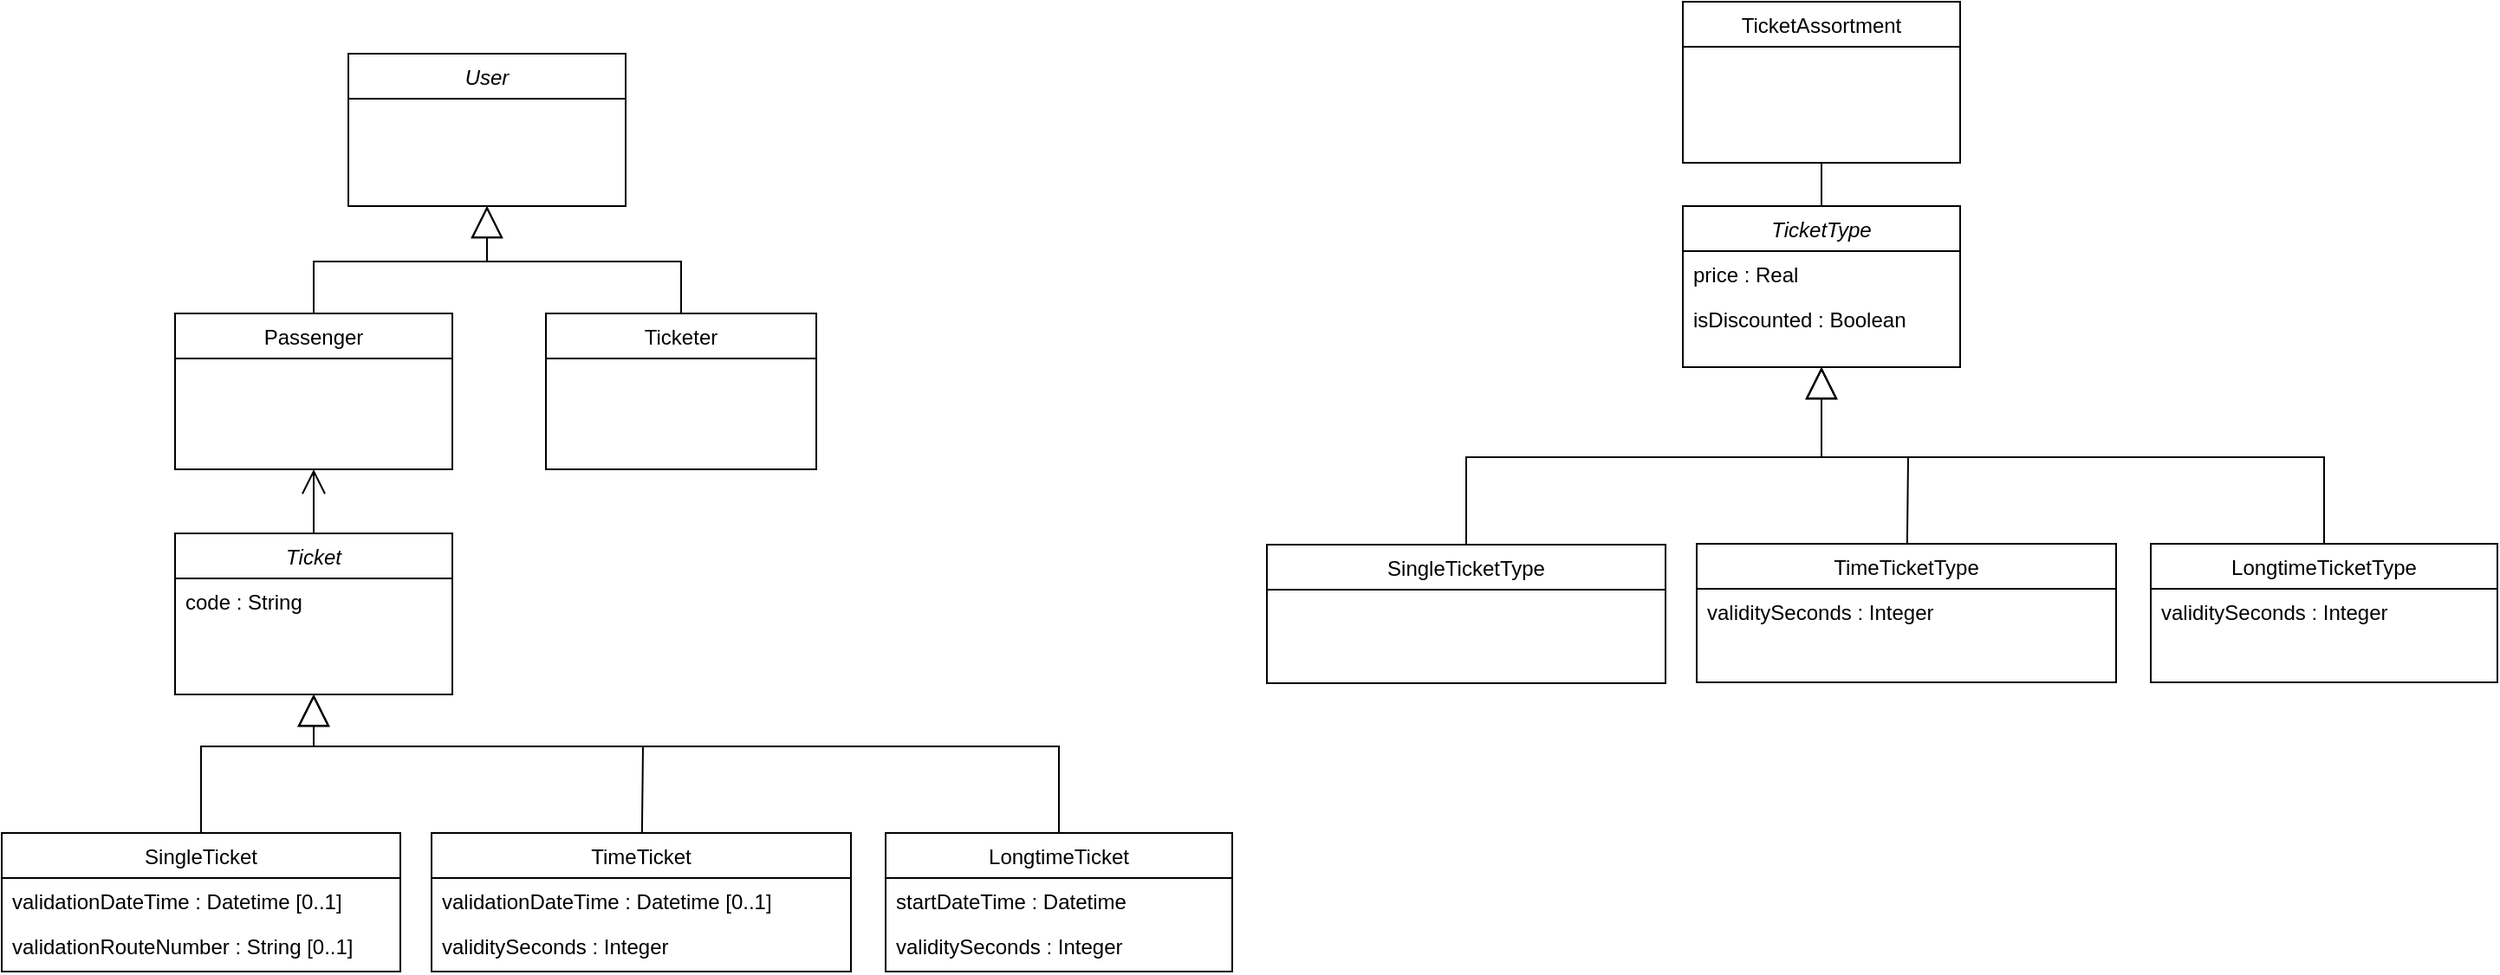 <mxfile version="17.5.0" type="device"><diagram id="C5RBs43oDa-KdzZeNtuy" name="Page-1"><mxGraphModel dx="1038" dy="467" grid="1" gridSize="10" guides="1" tooltips="1" connect="1" arrows="1" fold="1" page="1" pageScale="1" pageWidth="827" pageHeight="1169" math="0" shadow="0"><root><mxCell id="WIyWlLk6GJQsqaUBKTNV-0"/><mxCell id="WIyWlLk6GJQsqaUBKTNV-1" parent="WIyWlLk6GJQsqaUBKTNV-0"/><mxCell id="zkfFHV4jXpPFQw0GAbJ--0" value="User" style="swimlane;fontStyle=2;align=center;verticalAlign=top;childLayout=stackLayout;horizontal=1;startSize=26;horizontalStack=0;resizeParent=1;resizeLast=0;collapsible=1;marginBottom=0;rounded=0;shadow=0;strokeWidth=1;" parent="WIyWlLk6GJQsqaUBKTNV-1" vertex="1"><mxGeometry x="230" y="80" width="160" height="88" as="geometry"><mxRectangle x="220" y="120" width="160" height="26" as="alternateBounds"/></mxGeometry></mxCell><mxCell id="xQBtm-Lb5Cso-yGDWpRQ-1" value="Passenger" style="swimlane;fontStyle=0;align=center;verticalAlign=top;childLayout=stackLayout;horizontal=1;startSize=26;horizontalStack=0;resizeParent=1;resizeLast=0;collapsible=1;marginBottom=0;rounded=0;shadow=0;strokeWidth=1;" parent="WIyWlLk6GJQsqaUBKTNV-1" vertex="1"><mxGeometry x="130" y="230" width="160" height="90" as="geometry"><mxRectangle x="220" y="120" width="160" height="26" as="alternateBounds"/></mxGeometry></mxCell><mxCell id="xQBtm-Lb5Cso-yGDWpRQ-2" value="Ticketer" style="swimlane;fontStyle=0;align=center;verticalAlign=top;childLayout=stackLayout;horizontal=1;startSize=26;horizontalStack=0;resizeParent=1;resizeLast=0;collapsible=1;marginBottom=0;rounded=0;shadow=0;strokeWidth=1;" parent="WIyWlLk6GJQsqaUBKTNV-1" vertex="1"><mxGeometry x="344" y="230" width="156" height="90" as="geometry"><mxRectangle x="220" y="120" width="160" height="26" as="alternateBounds"/></mxGeometry></mxCell><mxCell id="xQBtm-Lb5Cso-yGDWpRQ-5" value="" style="endArrow=block;endSize=16;endFill=0;html=1;rounded=0;exitX=0.5;exitY=0;exitDx=0;exitDy=0;entryX=0.5;entryY=1;entryDx=0;entryDy=0;" parent="WIyWlLk6GJQsqaUBKTNV-1" source="xQBtm-Lb5Cso-yGDWpRQ-1" target="zkfFHV4jXpPFQw0GAbJ--0" edge="1"><mxGeometry width="160" relative="1" as="geometry"><mxPoint x="460" y="210" as="sourcePoint"/><mxPoint x="620" y="210" as="targetPoint"/><Array as="points"><mxPoint x="210" y="200"/><mxPoint x="310" y="200"/></Array></mxGeometry></mxCell><mxCell id="xQBtm-Lb5Cso-yGDWpRQ-10" value="" style="endArrow=block;endSize=16;endFill=0;html=1;rounded=0;exitX=0.5;exitY=0;exitDx=0;exitDy=0;entryX=0.5;entryY=1;entryDx=0;entryDy=0;" parent="WIyWlLk6GJQsqaUBKTNV-1" source="xQBtm-Lb5Cso-yGDWpRQ-2" target="zkfFHV4jXpPFQw0GAbJ--0" edge="1"><mxGeometry width="160" relative="1" as="geometry"><mxPoint x="390" y="168" as="sourcePoint"/><mxPoint x="550" y="168" as="targetPoint"/><Array as="points"><mxPoint x="422" y="200"/><mxPoint x="310" y="200"/></Array></mxGeometry></mxCell><mxCell id="xQBtm-Lb5Cso-yGDWpRQ-11" value="Ticket" style="swimlane;fontStyle=2;align=center;verticalAlign=top;childLayout=stackLayout;horizontal=1;startSize=26;horizontalStack=0;resizeParent=1;resizeLast=0;collapsible=1;marginBottom=0;rounded=0;shadow=0;strokeWidth=1;" parent="WIyWlLk6GJQsqaUBKTNV-1" vertex="1"><mxGeometry x="130" y="357" width="160" height="93" as="geometry"><mxRectangle x="220" y="120" width="160" height="26" as="alternateBounds"/></mxGeometry></mxCell><mxCell id="_PrLtMuuJ_5dsyGJUEp8-25" value="code : String" style="text;strokeColor=none;fillColor=none;align=left;verticalAlign=top;spacingLeft=4;spacingRight=4;overflow=hidden;rotatable=0;points=[[0,0.5],[1,0.5]];portConstraint=eastwest;" vertex="1" parent="xQBtm-Lb5Cso-yGDWpRQ-11"><mxGeometry y="26" width="160" height="26" as="geometry"/></mxCell><mxCell id="xQBtm-Lb5Cso-yGDWpRQ-12" value="" style="endArrow=open;endFill=1;endSize=12;html=1;rounded=0;exitX=0.5;exitY=0;exitDx=0;exitDy=0;entryX=0.5;entryY=1;entryDx=0;entryDy=0;" parent="WIyWlLk6GJQsqaUBKTNV-1" source="xQBtm-Lb5Cso-yGDWpRQ-11" target="xQBtm-Lb5Cso-yGDWpRQ-1" edge="1"><mxGeometry width="160" relative="1" as="geometry"><mxPoint x="340" y="330" as="sourcePoint"/><mxPoint x="500" y="330" as="targetPoint"/></mxGeometry></mxCell><mxCell id="xQBtm-Lb5Cso-yGDWpRQ-13" value="SingleTicket" style="swimlane;fontStyle=0;align=center;verticalAlign=top;childLayout=stackLayout;horizontal=1;startSize=26;horizontalStack=0;resizeParent=1;resizeLast=0;collapsible=1;marginBottom=0;rounded=0;shadow=0;strokeWidth=1;" parent="WIyWlLk6GJQsqaUBKTNV-1" vertex="1"><mxGeometry x="30" y="530" width="230" height="80" as="geometry"><mxRectangle x="30" y="530" width="160" height="26" as="alternateBounds"/></mxGeometry></mxCell><mxCell id="xQBtm-Lb5Cso-yGDWpRQ-20" value="validationDateTime : Datetime [0..1]" style="text;strokeColor=none;fillColor=none;align=left;verticalAlign=top;spacingLeft=4;spacingRight=4;overflow=hidden;rotatable=0;points=[[0,0.5],[1,0.5]];portConstraint=eastwest;" parent="xQBtm-Lb5Cso-yGDWpRQ-13" vertex="1"><mxGeometry y="26" width="230" height="26" as="geometry"/></mxCell><mxCell id="xQBtm-Lb5Cso-yGDWpRQ-22" value="validationRouteNumber : String [0..1]" style="text;strokeColor=none;fillColor=none;align=left;verticalAlign=top;spacingLeft=4;spacingRight=4;overflow=hidden;rotatable=0;points=[[0,0.5],[1,0.5]];portConstraint=eastwest;" parent="xQBtm-Lb5Cso-yGDWpRQ-13" vertex="1"><mxGeometry y="52" width="230" height="26" as="geometry"/></mxCell><mxCell id="xQBtm-Lb5Cso-yGDWpRQ-14" value="TimeTicket" style="swimlane;fontStyle=0;align=center;verticalAlign=top;childLayout=stackLayout;horizontal=1;startSize=26;horizontalStack=0;resizeParent=1;resizeLast=0;collapsible=1;marginBottom=0;rounded=0;shadow=0;strokeWidth=1;" parent="WIyWlLk6GJQsqaUBKTNV-1" vertex="1"><mxGeometry x="278" y="530" width="242" height="80" as="geometry"><mxRectangle x="220" y="120" width="160" height="26" as="alternateBounds"/></mxGeometry></mxCell><mxCell id="xQBtm-Lb5Cso-yGDWpRQ-21" value="validationDateTime : Datetime [0..1]" style="text;strokeColor=none;fillColor=none;align=left;verticalAlign=top;spacingLeft=4;spacingRight=4;overflow=hidden;rotatable=0;points=[[0,0.5],[1,0.5]];portConstraint=eastwest;" parent="xQBtm-Lb5Cso-yGDWpRQ-14" vertex="1"><mxGeometry y="26" width="242" height="26" as="geometry"/></mxCell><mxCell id="_PrLtMuuJ_5dsyGJUEp8-0" value="validitySeconds : Integer " style="text;strokeColor=none;fillColor=none;align=left;verticalAlign=top;spacingLeft=4;spacingRight=4;overflow=hidden;rotatable=0;points=[[0,0.5],[1,0.5]];portConstraint=eastwest;" vertex="1" parent="xQBtm-Lb5Cso-yGDWpRQ-14"><mxGeometry y="52" width="242" height="26" as="geometry"/></mxCell><mxCell id="xQBtm-Lb5Cso-yGDWpRQ-15" value="LongtimeTicket" style="swimlane;fontStyle=0;align=center;verticalAlign=top;childLayout=stackLayout;horizontal=1;startSize=26;horizontalStack=0;resizeParent=1;resizeLast=0;collapsible=1;marginBottom=0;rounded=0;shadow=0;strokeWidth=1;" parent="WIyWlLk6GJQsqaUBKTNV-1" vertex="1"><mxGeometry x="540" y="530" width="200" height="80" as="geometry"><mxRectangle x="220" y="120" width="160" height="26" as="alternateBounds"/></mxGeometry></mxCell><mxCell id="_PrLtMuuJ_5dsyGJUEp8-1" value="startDateTime : Datetime&#xA;" style="text;strokeColor=none;fillColor=none;align=left;verticalAlign=top;spacingLeft=4;spacingRight=4;overflow=hidden;rotatable=0;points=[[0,0.5],[1,0.5]];portConstraint=eastwest;" vertex="1" parent="xQBtm-Lb5Cso-yGDWpRQ-15"><mxGeometry y="26" width="200" height="26" as="geometry"/></mxCell><mxCell id="_PrLtMuuJ_5dsyGJUEp8-2" value="validitySeconds : Integer " style="text;strokeColor=none;fillColor=none;align=left;verticalAlign=top;spacingLeft=4;spacingRight=4;overflow=hidden;rotatable=0;points=[[0,0.5],[1,0.5]];portConstraint=eastwest;" vertex="1" parent="xQBtm-Lb5Cso-yGDWpRQ-15"><mxGeometry y="52" width="200" height="26" as="geometry"/></mxCell><mxCell id="xQBtm-Lb5Cso-yGDWpRQ-16" value="" style="endArrow=block;endSize=16;endFill=0;html=1;rounded=0;entryX=0.5;entryY=1;entryDx=0;entryDy=0;exitX=0.5;exitY=0;exitDx=0;exitDy=0;" parent="WIyWlLk6GJQsqaUBKTNV-1" source="xQBtm-Lb5Cso-yGDWpRQ-13" target="xQBtm-Lb5Cso-yGDWpRQ-11" edge="1"><mxGeometry width="160" relative="1" as="geometry"><mxPoint x="110" y="450" as="sourcePoint"/><mxPoint x="344" y="490" as="targetPoint"/><Array as="points"><mxPoint x="145" y="480"/><mxPoint x="210" y="480"/></Array></mxGeometry></mxCell><mxCell id="xQBtm-Lb5Cso-yGDWpRQ-17" value="" style="endArrow=block;endSize=16;endFill=0;html=1;rounded=0;entryX=0.5;entryY=1;entryDx=0;entryDy=0;" parent="WIyWlLk6GJQsqaUBKTNV-1" source="xQBtm-Lb5Cso-yGDWpRQ-14" target="xQBtm-Lb5Cso-yGDWpRQ-11" edge="1"><mxGeometry width="160" relative="1" as="geometry"><mxPoint x="194" y="500" as="sourcePoint"/><mxPoint x="354" y="500" as="targetPoint"/><Array as="points"><mxPoint x="400" y="480"/><mxPoint x="280" y="480"/><mxPoint x="210" y="480"/></Array></mxGeometry></mxCell><mxCell id="xQBtm-Lb5Cso-yGDWpRQ-18" value="" style="endArrow=block;endSize=16;endFill=0;html=1;rounded=0;exitX=0.5;exitY=0;exitDx=0;exitDy=0;entryX=0.5;entryY=1;entryDx=0;entryDy=0;" parent="WIyWlLk6GJQsqaUBKTNV-1" source="xQBtm-Lb5Cso-yGDWpRQ-15" target="xQBtm-Lb5Cso-yGDWpRQ-11" edge="1"><mxGeometry width="160" relative="1" as="geometry"><mxPoint x="390" y="450" as="sourcePoint"/><mxPoint x="410" y="420" as="targetPoint"/><Array as="points"><mxPoint x="640" y="480"/><mxPoint x="280" y="480"/><mxPoint x="210" y="480"/></Array></mxGeometry></mxCell><mxCell id="_PrLtMuuJ_5dsyGJUEp8-3" value="TicketType" style="swimlane;fontStyle=2;align=center;verticalAlign=top;childLayout=stackLayout;horizontal=1;startSize=26;horizontalStack=0;resizeParent=1;resizeLast=0;collapsible=1;marginBottom=0;rounded=0;shadow=0;strokeWidth=1;" vertex="1" parent="WIyWlLk6GJQsqaUBKTNV-1"><mxGeometry x="1000" y="168" width="160" height="93" as="geometry"><mxRectangle x="220" y="120" width="160" height="26" as="alternateBounds"/></mxGeometry></mxCell><mxCell id="_PrLtMuuJ_5dsyGJUEp8-5" value="price : Real" style="text;strokeColor=none;fillColor=none;align=left;verticalAlign=top;spacingLeft=4;spacingRight=4;overflow=hidden;rotatable=0;points=[[0,0.5],[1,0.5]];portConstraint=eastwest;" vertex="1" parent="_PrLtMuuJ_5dsyGJUEp8-3"><mxGeometry y="26" width="160" height="26" as="geometry"/></mxCell><mxCell id="_PrLtMuuJ_5dsyGJUEp8-24" value="isDiscounted : Boolean" style="text;strokeColor=none;fillColor=none;align=left;verticalAlign=top;spacingLeft=4;spacingRight=4;overflow=hidden;rotatable=0;points=[[0,0.5],[1,0.5]];portConstraint=eastwest;" vertex="1" parent="_PrLtMuuJ_5dsyGJUEp8-3"><mxGeometry y="52" width="160" height="26" as="geometry"/></mxCell><mxCell id="_PrLtMuuJ_5dsyGJUEp8-4" value="SingleTicketType" style="swimlane;fontStyle=0;align=center;verticalAlign=top;childLayout=stackLayout;horizontal=1;startSize=26;horizontalStack=0;resizeParent=1;resizeLast=0;collapsible=1;marginBottom=0;rounded=0;shadow=0;strokeWidth=1;" vertex="1" parent="WIyWlLk6GJQsqaUBKTNV-1"><mxGeometry x="760" y="363.5" width="230" height="80" as="geometry"><mxRectangle x="30" y="530" width="160" height="26" as="alternateBounds"/></mxGeometry></mxCell><mxCell id="_PrLtMuuJ_5dsyGJUEp8-7" value="TimeTicketType" style="swimlane;fontStyle=0;align=center;verticalAlign=top;childLayout=stackLayout;horizontal=1;startSize=26;horizontalStack=0;resizeParent=1;resizeLast=0;collapsible=1;marginBottom=0;rounded=0;shadow=0;strokeWidth=1;" vertex="1" parent="WIyWlLk6GJQsqaUBKTNV-1"><mxGeometry x="1008" y="363" width="242" height="80" as="geometry"><mxRectangle x="220" y="120" width="160" height="26" as="alternateBounds"/></mxGeometry></mxCell><mxCell id="_PrLtMuuJ_5dsyGJUEp8-9" value="validitySeconds : Integer " style="text;strokeColor=none;fillColor=none;align=left;verticalAlign=top;spacingLeft=4;spacingRight=4;overflow=hidden;rotatable=0;points=[[0,0.5],[1,0.5]];portConstraint=eastwest;" vertex="1" parent="_PrLtMuuJ_5dsyGJUEp8-7"><mxGeometry y="26" width="242" height="26" as="geometry"/></mxCell><mxCell id="_PrLtMuuJ_5dsyGJUEp8-10" value="LongtimeTicketType" style="swimlane;fontStyle=0;align=center;verticalAlign=top;childLayout=stackLayout;horizontal=1;startSize=26;horizontalStack=0;resizeParent=1;resizeLast=0;collapsible=1;marginBottom=0;rounded=0;shadow=0;strokeWidth=1;" vertex="1" parent="WIyWlLk6GJQsqaUBKTNV-1"><mxGeometry x="1270" y="363" width="200" height="80" as="geometry"><mxRectangle x="220" y="120" width="160" height="26" as="alternateBounds"/></mxGeometry></mxCell><mxCell id="_PrLtMuuJ_5dsyGJUEp8-12" value="validitySeconds : Integer " style="text;strokeColor=none;fillColor=none;align=left;verticalAlign=top;spacingLeft=4;spacingRight=4;overflow=hidden;rotatable=0;points=[[0,0.5],[1,0.5]];portConstraint=eastwest;" vertex="1" parent="_PrLtMuuJ_5dsyGJUEp8-10"><mxGeometry y="26" width="200" height="26" as="geometry"/></mxCell><mxCell id="_PrLtMuuJ_5dsyGJUEp8-13" value="" style="endArrow=block;endSize=16;endFill=0;html=1;rounded=0;entryX=0.5;entryY=1;entryDx=0;entryDy=0;exitX=0.5;exitY=0;exitDx=0;exitDy=0;" edge="1" parent="WIyWlLk6GJQsqaUBKTNV-1" source="_PrLtMuuJ_5dsyGJUEp8-4" target="_PrLtMuuJ_5dsyGJUEp8-3"><mxGeometry width="160" relative="1" as="geometry"><mxPoint x="840" y="283" as="sourcePoint"/><mxPoint x="1074" y="323" as="targetPoint"/><Array as="points"><mxPoint x="875" y="313"/><mxPoint x="1080" y="313"/></Array></mxGeometry></mxCell><mxCell id="_PrLtMuuJ_5dsyGJUEp8-14" value="" style="endArrow=block;endSize=16;endFill=0;html=1;rounded=0;entryX=0.5;entryY=1;entryDx=0;entryDy=0;" edge="1" parent="WIyWlLk6GJQsqaUBKTNV-1" source="_PrLtMuuJ_5dsyGJUEp8-7" target="_PrLtMuuJ_5dsyGJUEp8-3"><mxGeometry width="160" relative="1" as="geometry"><mxPoint x="924" y="333" as="sourcePoint"/><mxPoint x="1084" y="333" as="targetPoint"/><Array as="points"><mxPoint x="1130" y="313"/><mxPoint x="1010" y="313"/><mxPoint x="1080" y="313"/></Array></mxGeometry></mxCell><mxCell id="_PrLtMuuJ_5dsyGJUEp8-15" value="" style="endArrow=block;endSize=16;endFill=0;html=1;rounded=0;exitX=0.5;exitY=0;exitDx=0;exitDy=0;entryX=0.5;entryY=1;entryDx=0;entryDy=0;" edge="1" parent="WIyWlLk6GJQsqaUBKTNV-1" source="_PrLtMuuJ_5dsyGJUEp8-10" target="_PrLtMuuJ_5dsyGJUEp8-3"><mxGeometry width="160" relative="1" as="geometry"><mxPoint x="1120" y="283" as="sourcePoint"/><mxPoint x="1140" y="253" as="targetPoint"/><Array as="points"><mxPoint x="1370" y="313"/><mxPoint x="1010" y="313"/><mxPoint x="1080" y="313"/></Array></mxGeometry></mxCell><mxCell id="_PrLtMuuJ_5dsyGJUEp8-23" style="edgeStyle=orthogonalEdgeStyle;rounded=0;orthogonalLoop=1;jettySize=auto;html=1;exitX=0.5;exitY=1;exitDx=0;exitDy=0;entryX=0.5;entryY=0;entryDx=0;entryDy=0;endArrow=none;endFill=0;" edge="1" parent="WIyWlLk6GJQsqaUBKTNV-1" source="_PrLtMuuJ_5dsyGJUEp8-16" target="_PrLtMuuJ_5dsyGJUEp8-3"><mxGeometry relative="1" as="geometry"/></mxCell><mxCell id="_PrLtMuuJ_5dsyGJUEp8-16" value="TicketAssortment" style="swimlane;fontStyle=0;align=center;verticalAlign=top;childLayout=stackLayout;horizontal=1;startSize=26;horizontalStack=0;resizeParent=1;resizeLast=0;collapsible=1;marginBottom=0;rounded=0;shadow=0;strokeWidth=1;" vertex="1" parent="WIyWlLk6GJQsqaUBKTNV-1"><mxGeometry x="1000" y="50" width="160" height="93" as="geometry"><mxRectangle x="220" y="120" width="160" height="26" as="alternateBounds"/></mxGeometry></mxCell></root></mxGraphModel></diagram></mxfile>